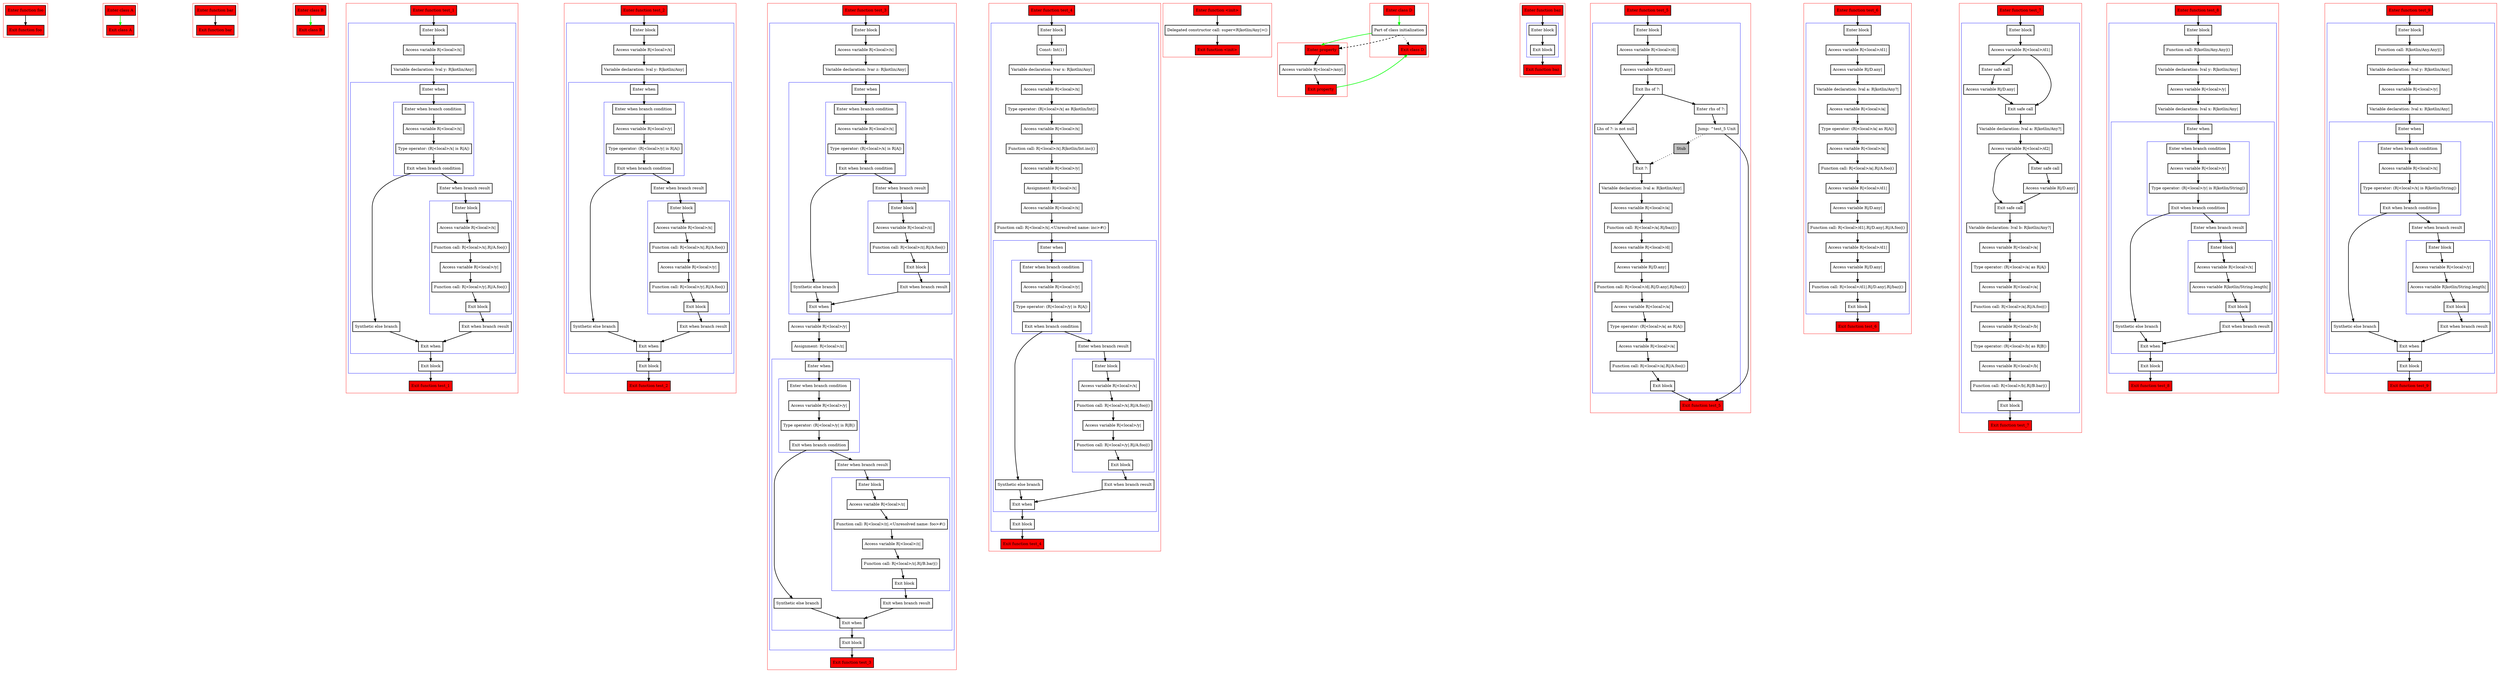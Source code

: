 digraph boundSmartcasts_kt {
    graph [nodesep=3]
    node [shape=box penwidth=2]
    edge [penwidth=2]

    subgraph cluster_0 {
        color=red
        0 [label="Enter function foo" style="filled" fillcolor=red];
        1 [label="Exit function foo" style="filled" fillcolor=red];
    }
    0 -> {1};

    subgraph cluster_1 {
        color=red
        2 [label="Enter class A" style="filled" fillcolor=red];
        3 [label="Exit class A" style="filled" fillcolor=red];
    }
    2 -> {3} [color=green];

    subgraph cluster_2 {
        color=red
        4 [label="Enter function bar" style="filled" fillcolor=red];
        5 [label="Exit function bar" style="filled" fillcolor=red];
    }
    4 -> {5};

    subgraph cluster_3 {
        color=red
        6 [label="Enter class B" style="filled" fillcolor=red];
        7 [label="Exit class B" style="filled" fillcolor=red];
    }
    6 -> {7} [color=green];

    subgraph cluster_4 {
        color=red
        8 [label="Enter function test_1" style="filled" fillcolor=red];
        subgraph cluster_5 {
            color=blue
            9 [label="Enter block"];
            10 [label="Access variable R|<local>/x|"];
            11 [label="Variable declaration: lval y: R|kotlin/Any|"];
            subgraph cluster_6 {
                color=blue
                12 [label="Enter when"];
                subgraph cluster_7 {
                    color=blue
                    13 [label="Enter when branch condition "];
                    14 [label="Access variable R|<local>/x|"];
                    15 [label="Type operator: (R|<local>/x| is R|A|)"];
                    16 [label="Exit when branch condition"];
                }
                17 [label="Synthetic else branch"];
                18 [label="Enter when branch result"];
                subgraph cluster_8 {
                    color=blue
                    19 [label="Enter block"];
                    20 [label="Access variable R|<local>/x|"];
                    21 [label="Function call: R|<local>/x|.R|/A.foo|()"];
                    22 [label="Access variable R|<local>/y|"];
                    23 [label="Function call: R|<local>/y|.R|/A.foo|()"];
                    24 [label="Exit block"];
                }
                25 [label="Exit when branch result"];
                26 [label="Exit when"];
            }
            27 [label="Exit block"];
        }
        28 [label="Exit function test_1" style="filled" fillcolor=red];
    }
    8 -> {9};
    9 -> {10};
    10 -> {11};
    11 -> {12};
    12 -> {13};
    13 -> {14};
    14 -> {15};
    15 -> {16};
    16 -> {18 17};
    17 -> {26};
    18 -> {19};
    19 -> {20};
    20 -> {21};
    21 -> {22};
    22 -> {23};
    23 -> {24};
    24 -> {25};
    25 -> {26};
    26 -> {27};
    27 -> {28};

    subgraph cluster_9 {
        color=red
        29 [label="Enter function test_2" style="filled" fillcolor=red];
        subgraph cluster_10 {
            color=blue
            30 [label="Enter block"];
            31 [label="Access variable R|<local>/x|"];
            32 [label="Variable declaration: lval y: R|kotlin/Any|"];
            subgraph cluster_11 {
                color=blue
                33 [label="Enter when"];
                subgraph cluster_12 {
                    color=blue
                    34 [label="Enter when branch condition "];
                    35 [label="Access variable R|<local>/y|"];
                    36 [label="Type operator: (R|<local>/y| is R|A|)"];
                    37 [label="Exit when branch condition"];
                }
                38 [label="Synthetic else branch"];
                39 [label="Enter when branch result"];
                subgraph cluster_13 {
                    color=blue
                    40 [label="Enter block"];
                    41 [label="Access variable R|<local>/x|"];
                    42 [label="Function call: R|<local>/x|.R|/A.foo|()"];
                    43 [label="Access variable R|<local>/y|"];
                    44 [label="Function call: R|<local>/y|.R|/A.foo|()"];
                    45 [label="Exit block"];
                }
                46 [label="Exit when branch result"];
                47 [label="Exit when"];
            }
            48 [label="Exit block"];
        }
        49 [label="Exit function test_2" style="filled" fillcolor=red];
    }
    29 -> {30};
    30 -> {31};
    31 -> {32};
    32 -> {33};
    33 -> {34};
    34 -> {35};
    35 -> {36};
    36 -> {37};
    37 -> {39 38};
    38 -> {47};
    39 -> {40};
    40 -> {41};
    41 -> {42};
    42 -> {43};
    43 -> {44};
    44 -> {45};
    45 -> {46};
    46 -> {47};
    47 -> {48};
    48 -> {49};

    subgraph cluster_14 {
        color=red
        50 [label="Enter function test_3" style="filled" fillcolor=red];
        subgraph cluster_15 {
            color=blue
            51 [label="Enter block"];
            52 [label="Access variable R|<local>/x|"];
            53 [label="Variable declaration: lvar z: R|kotlin/Any|"];
            subgraph cluster_16 {
                color=blue
                54 [label="Enter when"];
                subgraph cluster_17 {
                    color=blue
                    55 [label="Enter when branch condition "];
                    56 [label="Access variable R|<local>/x|"];
                    57 [label="Type operator: (R|<local>/x| is R|A|)"];
                    58 [label="Exit when branch condition"];
                }
                59 [label="Synthetic else branch"];
                60 [label="Enter when branch result"];
                subgraph cluster_18 {
                    color=blue
                    61 [label="Enter block"];
                    62 [label="Access variable R|<local>/z|"];
                    63 [label="Function call: R|<local>/z|.R|/A.foo|()"];
                    64 [label="Exit block"];
                }
                65 [label="Exit when branch result"];
                66 [label="Exit when"];
            }
            67 [label="Access variable R|<local>/y|"];
            68 [label="Assignment: R|<local>/z|"];
            subgraph cluster_19 {
                color=blue
                69 [label="Enter when"];
                subgraph cluster_20 {
                    color=blue
                    70 [label="Enter when branch condition "];
                    71 [label="Access variable R|<local>/y|"];
                    72 [label="Type operator: (R|<local>/y| is R|B|)"];
                    73 [label="Exit when branch condition"];
                }
                74 [label="Synthetic else branch"];
                75 [label="Enter when branch result"];
                subgraph cluster_21 {
                    color=blue
                    76 [label="Enter block"];
                    77 [label="Access variable R|<local>/z|"];
                    78 [label="Function call: R|<local>/z|.<Unresolved name: foo>#()"];
                    79 [label="Access variable R|<local>/z|"];
                    80 [label="Function call: R|<local>/z|.R|/B.bar|()"];
                    81 [label="Exit block"];
                }
                82 [label="Exit when branch result"];
                83 [label="Exit when"];
            }
            84 [label="Exit block"];
        }
        85 [label="Exit function test_3" style="filled" fillcolor=red];
    }
    50 -> {51};
    51 -> {52};
    52 -> {53};
    53 -> {54};
    54 -> {55};
    55 -> {56};
    56 -> {57};
    57 -> {58};
    58 -> {60 59};
    59 -> {66};
    60 -> {61};
    61 -> {62};
    62 -> {63};
    63 -> {64};
    64 -> {65};
    65 -> {66};
    66 -> {67};
    67 -> {68};
    68 -> {69};
    69 -> {70};
    70 -> {71};
    71 -> {72};
    72 -> {73};
    73 -> {75 74};
    74 -> {83};
    75 -> {76};
    76 -> {77};
    77 -> {78};
    78 -> {79};
    79 -> {80};
    80 -> {81};
    81 -> {82};
    82 -> {83};
    83 -> {84};
    84 -> {85};

    subgraph cluster_22 {
        color=red
        86 [label="Enter function test_4" style="filled" fillcolor=red];
        subgraph cluster_23 {
            color=blue
            87 [label="Enter block"];
            88 [label="Const: Int(1)"];
            89 [label="Variable declaration: lvar x: R|kotlin/Any|"];
            90 [label="Access variable R|<local>/x|"];
            91 [label="Type operator: (R|<local>/x| as R|kotlin/Int|)"];
            92 [label="Access variable R|<local>/x|"];
            93 [label="Function call: R|<local>/x|.R|kotlin/Int.inc|()"];
            94 [label="Access variable R|<local>/y|"];
            95 [label="Assignment: R|<local>/x|"];
            96 [label="Access variable R|<local>/x|"];
            97 [label="Function call: R|<local>/x|.<Unresolved name: inc>#()"];
            subgraph cluster_24 {
                color=blue
                98 [label="Enter when"];
                subgraph cluster_25 {
                    color=blue
                    99 [label="Enter when branch condition "];
                    100 [label="Access variable R|<local>/y|"];
                    101 [label="Type operator: (R|<local>/y| is R|A|)"];
                    102 [label="Exit when branch condition"];
                }
                103 [label="Synthetic else branch"];
                104 [label="Enter when branch result"];
                subgraph cluster_26 {
                    color=blue
                    105 [label="Enter block"];
                    106 [label="Access variable R|<local>/x|"];
                    107 [label="Function call: R|<local>/x|.R|/A.foo|()"];
                    108 [label="Access variable R|<local>/y|"];
                    109 [label="Function call: R|<local>/y|.R|/A.foo|()"];
                    110 [label="Exit block"];
                }
                111 [label="Exit when branch result"];
                112 [label="Exit when"];
            }
            113 [label="Exit block"];
        }
        114 [label="Exit function test_4" style="filled" fillcolor=red];
    }
    86 -> {87};
    87 -> {88};
    88 -> {89};
    89 -> {90};
    90 -> {91};
    91 -> {92};
    92 -> {93};
    93 -> {94};
    94 -> {95};
    95 -> {96};
    96 -> {97};
    97 -> {98};
    98 -> {99};
    99 -> {100};
    100 -> {101};
    101 -> {102};
    102 -> {104 103};
    103 -> {112};
    104 -> {105};
    105 -> {106};
    106 -> {107};
    107 -> {108};
    108 -> {109};
    109 -> {110};
    110 -> {111};
    111 -> {112};
    112 -> {113};
    113 -> {114};

    subgraph cluster_27 {
        color=red
        115 [label="Enter function <init>" style="filled" fillcolor=red];
        116 [label="Delegated constructor call: super<R|kotlin/Any|>()"];
        117 [label="Exit function <init>" style="filled" fillcolor=red];
    }
    115 -> {116};
    116 -> {117};

    subgraph cluster_28 {
        color=red
        118 [label="Enter property" style="filled" fillcolor=red];
        119 [label="Access variable R|<local>/any|"];
        120 [label="Exit property" style="filled" fillcolor=red];
    }
    118 -> {119};
    119 -> {120};
    120 -> {123} [color=green];

    subgraph cluster_29 {
        color=red
        121 [label="Enter class D" style="filled" fillcolor=red];
        122 [label="Part of class initialization"];
        123 [label="Exit class D" style="filled" fillcolor=red];
    }
    121 -> {122} [color=green];
    122 -> {123} [style=dotted];
    122 -> {118} [color=green];
    122 -> {118} [style=dashed];

    subgraph cluster_30 {
        color=red
        124 [label="Enter function baz" style="filled" fillcolor=red];
        subgraph cluster_31 {
            color=blue
            125 [label="Enter block"];
            126 [label="Exit block"];
        }
        127 [label="Exit function baz" style="filled" fillcolor=red];
    }
    124 -> {125};
    125 -> {126};
    126 -> {127};

    subgraph cluster_32 {
        color=red
        128 [label="Enter function test_5" style="filled" fillcolor=red];
        subgraph cluster_33 {
            color=blue
            129 [label="Enter block"];
            130 [label="Access variable R|<local>/d|"];
            131 [label="Access variable R|/D.any|"];
            132 [label="Exit lhs of ?:"];
            133 [label="Enter rhs of ?:"];
            134 [label="Jump: ^test_5 Unit"];
            135 [label="Stub" style="filled" fillcolor=gray];
            136 [label="Lhs of ?: is not null"];
            137 [label="Exit ?:"];
            138 [label="Variable declaration: lval a: R|kotlin/Any|"];
            139 [label="Access variable R|<local>/a|"];
            140 [label="Function call: R|<local>/a|.R|/baz|()"];
            141 [label="Access variable R|<local>/d|"];
            142 [label="Access variable R|/D.any|"];
            143 [label="Function call: R|<local>/d|.R|/D.any|.R|/baz|()"];
            144 [label="Access variable R|<local>/a|"];
            145 [label="Type operator: (R|<local>/a| as R|A|)"];
            146 [label="Access variable R|<local>/a|"];
            147 [label="Function call: R|<local>/a|.R|/A.foo|()"];
            148 [label="Exit block"];
        }
        149 [label="Exit function test_5" style="filled" fillcolor=red];
    }
    128 -> {129};
    129 -> {130};
    130 -> {131};
    131 -> {132};
    132 -> {136 133};
    133 -> {134};
    134 -> {149};
    134 -> {135} [style=dotted];
    135 -> {137} [style=dotted];
    136 -> {137};
    137 -> {138};
    138 -> {139};
    139 -> {140};
    140 -> {141};
    141 -> {142};
    142 -> {143};
    143 -> {144};
    144 -> {145};
    145 -> {146};
    146 -> {147};
    147 -> {148};
    148 -> {149};

    subgraph cluster_34 {
        color=red
        150 [label="Enter function test_6" style="filled" fillcolor=red];
        subgraph cluster_35 {
            color=blue
            151 [label="Enter block"];
            152 [label="Access variable R|<local>/d1|"];
            153 [label="Access variable R|/D.any|"];
            154 [label="Variable declaration: lval a: R|kotlin/Any?|"];
            155 [label="Access variable R|<local>/a|"];
            156 [label="Type operator: (R|<local>/a| as R|A|)"];
            157 [label="Access variable R|<local>/a|"];
            158 [label="Function call: R|<local>/a|.R|/A.foo|()"];
            159 [label="Access variable R|<local>/d1|"];
            160 [label="Access variable R|/D.any|"];
            161 [label="Function call: R|<local>/d1|.R|/D.any|.R|/A.foo|()"];
            162 [label="Access variable R|<local>/d1|"];
            163 [label="Access variable R|/D.any|"];
            164 [label="Function call: R|<local>/d1|.R|/D.any|.R|/baz|()"];
            165 [label="Exit block"];
        }
        166 [label="Exit function test_6" style="filled" fillcolor=red];
    }
    150 -> {151};
    151 -> {152};
    152 -> {153};
    153 -> {154};
    154 -> {155};
    155 -> {156};
    156 -> {157};
    157 -> {158};
    158 -> {159};
    159 -> {160};
    160 -> {161};
    161 -> {162};
    162 -> {163};
    163 -> {164};
    164 -> {165};
    165 -> {166};

    subgraph cluster_36 {
        color=red
        167 [label="Enter function test_7" style="filled" fillcolor=red];
        subgraph cluster_37 {
            color=blue
            168 [label="Enter block"];
            169 [label="Access variable R|<local>/d1|"];
            170 [label="Enter safe call"];
            171 [label="Access variable R|/D.any|"];
            172 [label="Exit safe call"];
            173 [label="Variable declaration: lval a: R|kotlin/Any?|"];
            174 [label="Access variable R|<local>/d2|"];
            175 [label="Enter safe call"];
            176 [label="Access variable R|/D.any|"];
            177 [label="Exit safe call"];
            178 [label="Variable declaration: lval b: R|kotlin/Any?|"];
            179 [label="Access variable R|<local>/a|"];
            180 [label="Type operator: (R|<local>/a| as R|A|)"];
            181 [label="Access variable R|<local>/a|"];
            182 [label="Function call: R|<local>/a|.R|/A.foo|()"];
            183 [label="Access variable R|<local>/b|"];
            184 [label="Type operator: (R|<local>/b| as R|B|)"];
            185 [label="Access variable R|<local>/b|"];
            186 [label="Function call: R|<local>/b|.R|/B.bar|()"];
            187 [label="Exit block"];
        }
        188 [label="Exit function test_7" style="filled" fillcolor=red];
    }
    167 -> {168};
    168 -> {169};
    169 -> {170 172};
    170 -> {171};
    171 -> {172};
    172 -> {173};
    173 -> {174};
    174 -> {175 177};
    175 -> {176};
    176 -> {177};
    177 -> {178};
    178 -> {179};
    179 -> {180};
    180 -> {181};
    181 -> {182};
    182 -> {183};
    183 -> {184};
    184 -> {185};
    185 -> {186};
    186 -> {187};
    187 -> {188};

    subgraph cluster_38 {
        color=red
        189 [label="Enter function test_8" style="filled" fillcolor=red];
        subgraph cluster_39 {
            color=blue
            190 [label="Enter block"];
            191 [label="Function call: R|kotlin/Any.Any|()"];
            192 [label="Variable declaration: lval y: R|kotlin/Any|"];
            193 [label="Access variable R|<local>/y|"];
            194 [label="Variable declaration: lval x: R|kotlin/Any|"];
            subgraph cluster_40 {
                color=blue
                195 [label="Enter when"];
                subgraph cluster_41 {
                    color=blue
                    196 [label="Enter when branch condition "];
                    197 [label="Access variable R|<local>/y|"];
                    198 [label="Type operator: (R|<local>/y| is R|kotlin/String|)"];
                    199 [label="Exit when branch condition"];
                }
                200 [label="Synthetic else branch"];
                201 [label="Enter when branch result"];
                subgraph cluster_42 {
                    color=blue
                    202 [label="Enter block"];
                    203 [label="Access variable R|<local>/x|"];
                    204 [label="Access variable R|kotlin/String.length|"];
                    205 [label="Exit block"];
                }
                206 [label="Exit when branch result"];
                207 [label="Exit when"];
            }
            208 [label="Exit block"];
        }
        209 [label="Exit function test_8" style="filled" fillcolor=red];
    }
    189 -> {190};
    190 -> {191};
    191 -> {192};
    192 -> {193};
    193 -> {194};
    194 -> {195};
    195 -> {196};
    196 -> {197};
    197 -> {198};
    198 -> {199};
    199 -> {201 200};
    200 -> {207};
    201 -> {202};
    202 -> {203};
    203 -> {204};
    204 -> {205};
    205 -> {206};
    206 -> {207};
    207 -> {208};
    208 -> {209};

    subgraph cluster_43 {
        color=red
        210 [label="Enter function test_9" style="filled" fillcolor=red];
        subgraph cluster_44 {
            color=blue
            211 [label="Enter block"];
            212 [label="Function call: R|kotlin/Any.Any|()"];
            213 [label="Variable declaration: lval y: R|kotlin/Any|"];
            214 [label="Access variable R|<local>/y|"];
            215 [label="Variable declaration: lval x: R|kotlin/Any|"];
            subgraph cluster_45 {
                color=blue
                216 [label="Enter when"];
                subgraph cluster_46 {
                    color=blue
                    217 [label="Enter when branch condition "];
                    218 [label="Access variable R|<local>/x|"];
                    219 [label="Type operator: (R|<local>/x| is R|kotlin/String|)"];
                    220 [label="Exit when branch condition"];
                }
                221 [label="Synthetic else branch"];
                222 [label="Enter when branch result"];
                subgraph cluster_47 {
                    color=blue
                    223 [label="Enter block"];
                    224 [label="Access variable R|<local>/y|"];
                    225 [label="Access variable R|kotlin/String.length|"];
                    226 [label="Exit block"];
                }
                227 [label="Exit when branch result"];
                228 [label="Exit when"];
            }
            229 [label="Exit block"];
        }
        230 [label="Exit function test_9" style="filled" fillcolor=red];
    }
    210 -> {211};
    211 -> {212};
    212 -> {213};
    213 -> {214};
    214 -> {215};
    215 -> {216};
    216 -> {217};
    217 -> {218};
    218 -> {219};
    219 -> {220};
    220 -> {222 221};
    221 -> {228};
    222 -> {223};
    223 -> {224};
    224 -> {225};
    225 -> {226};
    226 -> {227};
    227 -> {228};
    228 -> {229};
    229 -> {230};

}
